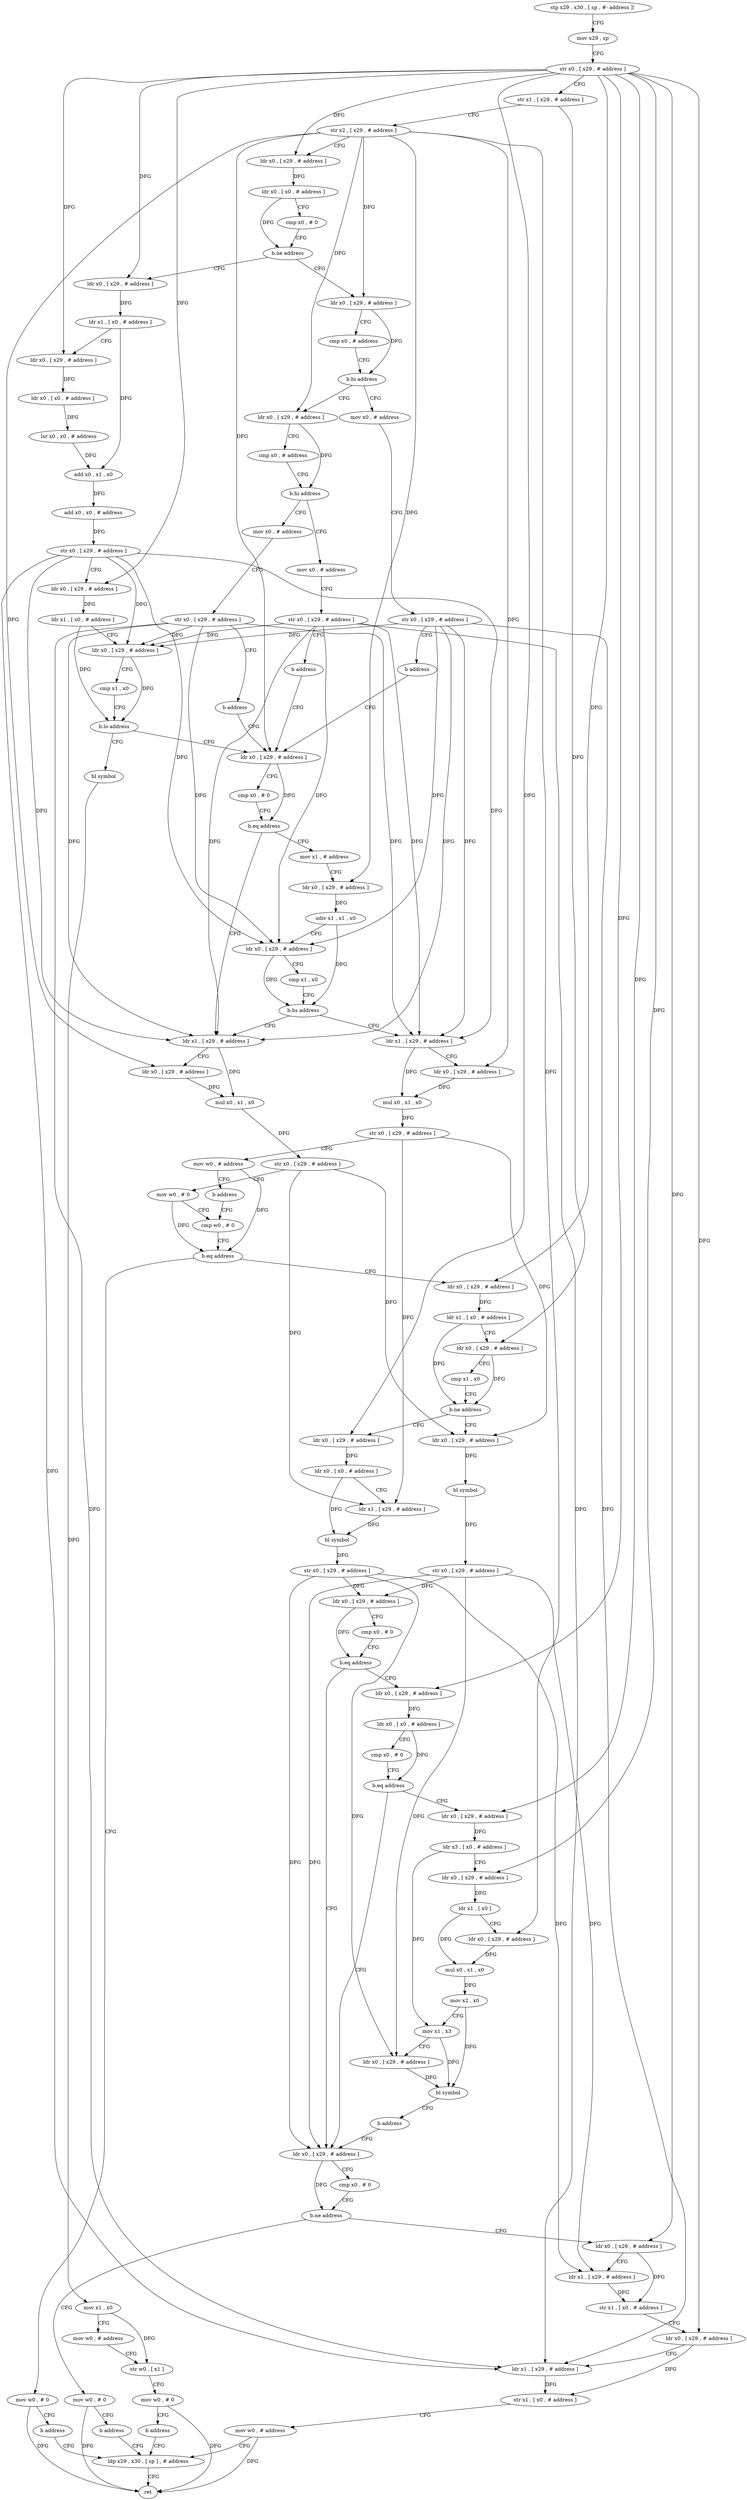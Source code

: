 digraph "func" {
"4523168" [label = "stp x29 , x30 , [ sp , #- address ]!" ]
"4523172" [label = "mov x29 , sp" ]
"4523176" [label = "str x0 , [ x29 , # address ]" ]
"4523180" [label = "str x1 , [ x29 , # address ]" ]
"4523184" [label = "str x2 , [ x29 , # address ]" ]
"4523188" [label = "ldr x0 , [ x29 , # address ]" ]
"4523192" [label = "ldr x0 , [ x0 , # address ]" ]
"4523196" [label = "cmp x0 , # 0" ]
"4523200" [label = "b.ne address" ]
"4523264" [label = "ldr x0 , [ x29 , # address ]" ]
"4523204" [label = "ldr x0 , [ x29 , # address ]" ]
"4523268" [label = "ldr x1 , [ x0 , # address ]" ]
"4523272" [label = "ldr x0 , [ x29 , # address ]" ]
"4523276" [label = "ldr x0 , [ x0 , # address ]" ]
"4523280" [label = "lsr x0 , x0 , # address" ]
"4523284" [label = "add x0 , x1 , x0" ]
"4523288" [label = "add x0 , x0 , # address" ]
"4523292" [label = "str x0 , [ x29 , # address ]" ]
"4523296" [label = "ldr x0 , [ x29 , # address ]" ]
"4523300" [label = "ldr x1 , [ x0 , # address ]" ]
"4523304" [label = "ldr x0 , [ x29 , # address ]" ]
"4523308" [label = "cmp x1 , x0" ]
"4523312" [label = "b.lo address" ]
"4523340" [label = "ldr x0 , [ x29 , # address ]" ]
"4523316" [label = "bl symbol" ]
"4523208" [label = "cmp x0 , # address" ]
"4523212" [label = "b.hi address" ]
"4523228" [label = "ldr x0 , [ x29 , # address ]" ]
"4523216" [label = "mov x0 , # address" ]
"4523344" [label = "cmp x0 , # 0" ]
"4523348" [label = "b.eq address" ]
"4523400" [label = "ldr x1 , [ x29 , # address ]" ]
"4523352" [label = "mov x1 , # address" ]
"4523320" [label = "mov x1 , x0" ]
"4523324" [label = "mov w0 , # address" ]
"4523328" [label = "str w0 , [ x1 ]" ]
"4523332" [label = "mov w0 , # 0" ]
"4523336" [label = "b address" ]
"4523608" [label = "ldp x29 , x30 , [ sp ] , # address" ]
"4523232" [label = "cmp x0 , # address" ]
"4523236" [label = "b.hi address" ]
"4523252" [label = "mov x0 , # address" ]
"4523240" [label = "mov x0 , # address" ]
"4523220" [label = "str x0 , [ x29 , # address ]" ]
"4523224" [label = "b address" ]
"4523404" [label = "ldr x0 , [ x29 , # address ]" ]
"4523408" [label = "mul x0 , x1 , x0" ]
"4523412" [label = "str x0 , [ x29 , # address ]" ]
"4523416" [label = "mov w0 , # 0" ]
"4523420" [label = "cmp w0 , # 0" ]
"4523356" [label = "ldr x0 , [ x29 , # address ]" ]
"4523360" [label = "udiv x1 , x1 , x0" ]
"4523364" [label = "ldr x0 , [ x29 , # address ]" ]
"4523368" [label = "cmp x1 , x0" ]
"4523372" [label = "b.hs address" ]
"4523376" [label = "ldr x1 , [ x29 , # address ]" ]
"4523612" [label = "ret" ]
"4523256" [label = "str x0 , [ x29 , # address ]" ]
"4523260" [label = "b address" ]
"4523244" [label = "str x0 , [ x29 , # address ]" ]
"4523248" [label = "b address" ]
"4523436" [label = "ldr x0 , [ x29 , # address ]" ]
"4523440" [label = "ldr x1 , [ x0 , # address ]" ]
"4523444" [label = "ldr x0 , [ x29 , # address ]" ]
"4523448" [label = "cmp x1 , x0" ]
"4523452" [label = "b.ne address" ]
"4523540" [label = "ldr x0 , [ x29 , # address ]" ]
"4523456" [label = "ldr x0 , [ x29 , # address ]" ]
"4523428" [label = "mov w0 , # 0" ]
"4523432" [label = "b address" ]
"4523380" [label = "ldr x0 , [ x29 , # address ]" ]
"4523384" [label = "mul x0 , x1 , x0" ]
"4523388" [label = "str x0 , [ x29 , # address ]" ]
"4523392" [label = "mov w0 , # address" ]
"4523396" [label = "b address" ]
"4523544" [label = "ldr x0 , [ x0 , # address ]" ]
"4523548" [label = "ldr x1 , [ x29 , # address ]" ]
"4523552" [label = "bl symbol" ]
"4523556" [label = "str x0 , [ x29 , # address ]" ]
"4523560" [label = "ldr x0 , [ x29 , # address ]" ]
"4523460" [label = "bl symbol" ]
"4523464" [label = "str x0 , [ x29 , # address ]" ]
"4523468" [label = "ldr x0 , [ x29 , # address ]" ]
"4523472" [label = "cmp x0 , # 0" ]
"4523476" [label = "b.eq address" ]
"4523480" [label = "ldr x0 , [ x29 , # address ]" ]
"4523424" [label = "b.eq address" ]
"4523580" [label = "ldr x0 , [ x29 , # address ]" ]
"4523584" [label = "ldr x1 , [ x29 , # address ]" ]
"4523588" [label = "str x1 , [ x0 , # address ]" ]
"4523592" [label = "ldr x0 , [ x29 , # address ]" ]
"4523596" [label = "ldr x1 , [ x29 , # address ]" ]
"4523600" [label = "str x1 , [ x0 , # address ]" ]
"4523604" [label = "mov w0 , # address" ]
"4523572" [label = "mov w0 , # 0" ]
"4523576" [label = "b address" ]
"4523564" [label = "cmp x0 , # 0" ]
"4523568" [label = "b.ne address" ]
"4523484" [label = "ldr x0 , [ x0 , # address ]" ]
"4523488" [label = "cmp x0 , # 0" ]
"4523492" [label = "b.eq address" ]
"4523496" [label = "ldr x0 , [ x29 , # address ]" ]
"4523500" [label = "ldr x3 , [ x0 , # address ]" ]
"4523504" [label = "ldr x0 , [ x29 , # address ]" ]
"4523508" [label = "ldr x1 , [ x0 ]" ]
"4523512" [label = "ldr x0 , [ x29 , # address ]" ]
"4523516" [label = "mul x0 , x1 , x0" ]
"4523520" [label = "mov x2 , x0" ]
"4523524" [label = "mov x1 , x3" ]
"4523528" [label = "ldr x0 , [ x29 , # address ]" ]
"4523532" [label = "bl symbol" ]
"4523536" [label = "b address" ]
"4523168" -> "4523172" [ label = "CFG" ]
"4523172" -> "4523176" [ label = "CFG" ]
"4523176" -> "4523180" [ label = "CFG" ]
"4523176" -> "4523188" [ label = "DFG" ]
"4523176" -> "4523264" [ label = "DFG" ]
"4523176" -> "4523272" [ label = "DFG" ]
"4523176" -> "4523296" [ label = "DFG" ]
"4523176" -> "4523436" [ label = "DFG" ]
"4523176" -> "4523540" [ label = "DFG" ]
"4523176" -> "4523480" [ label = "DFG" ]
"4523176" -> "4523580" [ label = "DFG" ]
"4523176" -> "4523592" [ label = "DFG" ]
"4523176" -> "4523496" [ label = "DFG" ]
"4523176" -> "4523504" [ label = "DFG" ]
"4523180" -> "4523184" [ label = "CFG" ]
"4523180" -> "4523444" [ label = "DFG" ]
"4523184" -> "4523188" [ label = "CFG" ]
"4523184" -> "4523204" [ label = "DFG" ]
"4523184" -> "4523340" [ label = "DFG" ]
"4523184" -> "4523228" [ label = "DFG" ]
"4523184" -> "4523404" [ label = "DFG" ]
"4523184" -> "4523356" [ label = "DFG" ]
"4523184" -> "4523380" [ label = "DFG" ]
"4523184" -> "4523512" [ label = "DFG" ]
"4523188" -> "4523192" [ label = "DFG" ]
"4523192" -> "4523196" [ label = "CFG" ]
"4523192" -> "4523200" [ label = "DFG" ]
"4523196" -> "4523200" [ label = "CFG" ]
"4523200" -> "4523264" [ label = "CFG" ]
"4523200" -> "4523204" [ label = "CFG" ]
"4523264" -> "4523268" [ label = "DFG" ]
"4523204" -> "4523208" [ label = "CFG" ]
"4523204" -> "4523212" [ label = "DFG" ]
"4523268" -> "4523272" [ label = "CFG" ]
"4523268" -> "4523284" [ label = "DFG" ]
"4523272" -> "4523276" [ label = "DFG" ]
"4523276" -> "4523280" [ label = "DFG" ]
"4523280" -> "4523284" [ label = "DFG" ]
"4523284" -> "4523288" [ label = "DFG" ]
"4523288" -> "4523292" [ label = "DFG" ]
"4523292" -> "4523296" [ label = "CFG" ]
"4523292" -> "4523304" [ label = "DFG" ]
"4523292" -> "4523400" [ label = "DFG" ]
"4523292" -> "4523364" [ label = "DFG" ]
"4523292" -> "4523376" [ label = "DFG" ]
"4523292" -> "4523596" [ label = "DFG" ]
"4523296" -> "4523300" [ label = "DFG" ]
"4523300" -> "4523304" [ label = "CFG" ]
"4523300" -> "4523312" [ label = "DFG" ]
"4523304" -> "4523308" [ label = "CFG" ]
"4523304" -> "4523312" [ label = "DFG" ]
"4523308" -> "4523312" [ label = "CFG" ]
"4523312" -> "4523340" [ label = "CFG" ]
"4523312" -> "4523316" [ label = "CFG" ]
"4523340" -> "4523344" [ label = "CFG" ]
"4523340" -> "4523348" [ label = "DFG" ]
"4523316" -> "4523320" [ label = "DFG" ]
"4523208" -> "4523212" [ label = "CFG" ]
"4523212" -> "4523228" [ label = "CFG" ]
"4523212" -> "4523216" [ label = "CFG" ]
"4523228" -> "4523232" [ label = "CFG" ]
"4523228" -> "4523236" [ label = "DFG" ]
"4523216" -> "4523220" [ label = "CFG" ]
"4523344" -> "4523348" [ label = "CFG" ]
"4523348" -> "4523400" [ label = "CFG" ]
"4523348" -> "4523352" [ label = "CFG" ]
"4523400" -> "4523404" [ label = "CFG" ]
"4523400" -> "4523408" [ label = "DFG" ]
"4523352" -> "4523356" [ label = "CFG" ]
"4523320" -> "4523324" [ label = "CFG" ]
"4523320" -> "4523328" [ label = "DFG" ]
"4523324" -> "4523328" [ label = "CFG" ]
"4523328" -> "4523332" [ label = "CFG" ]
"4523332" -> "4523336" [ label = "CFG" ]
"4523332" -> "4523612" [ label = "DFG" ]
"4523336" -> "4523608" [ label = "CFG" ]
"4523608" -> "4523612" [ label = "CFG" ]
"4523232" -> "4523236" [ label = "CFG" ]
"4523236" -> "4523252" [ label = "CFG" ]
"4523236" -> "4523240" [ label = "CFG" ]
"4523252" -> "4523256" [ label = "CFG" ]
"4523240" -> "4523244" [ label = "CFG" ]
"4523220" -> "4523224" [ label = "CFG" ]
"4523220" -> "4523304" [ label = "DFG" ]
"4523220" -> "4523400" [ label = "DFG" ]
"4523220" -> "4523364" [ label = "DFG" ]
"4523220" -> "4523376" [ label = "DFG" ]
"4523220" -> "4523596" [ label = "DFG" ]
"4523224" -> "4523340" [ label = "CFG" ]
"4523404" -> "4523408" [ label = "DFG" ]
"4523408" -> "4523412" [ label = "DFG" ]
"4523412" -> "4523416" [ label = "CFG" ]
"4523412" -> "4523548" [ label = "DFG" ]
"4523412" -> "4523456" [ label = "DFG" ]
"4523416" -> "4523420" [ label = "CFG" ]
"4523416" -> "4523424" [ label = "DFG" ]
"4523420" -> "4523424" [ label = "CFG" ]
"4523356" -> "4523360" [ label = "DFG" ]
"4523360" -> "4523364" [ label = "CFG" ]
"4523360" -> "4523372" [ label = "DFG" ]
"4523364" -> "4523368" [ label = "CFG" ]
"4523364" -> "4523372" [ label = "DFG" ]
"4523368" -> "4523372" [ label = "CFG" ]
"4523372" -> "4523400" [ label = "CFG" ]
"4523372" -> "4523376" [ label = "CFG" ]
"4523376" -> "4523380" [ label = "CFG" ]
"4523376" -> "4523384" [ label = "DFG" ]
"4523256" -> "4523260" [ label = "CFG" ]
"4523256" -> "4523304" [ label = "DFG" ]
"4523256" -> "4523400" [ label = "DFG" ]
"4523256" -> "4523364" [ label = "DFG" ]
"4523256" -> "4523376" [ label = "DFG" ]
"4523256" -> "4523596" [ label = "DFG" ]
"4523260" -> "4523340" [ label = "CFG" ]
"4523244" -> "4523248" [ label = "CFG" ]
"4523244" -> "4523304" [ label = "DFG" ]
"4523244" -> "4523400" [ label = "DFG" ]
"4523244" -> "4523364" [ label = "DFG" ]
"4523244" -> "4523376" [ label = "DFG" ]
"4523244" -> "4523596" [ label = "DFG" ]
"4523248" -> "4523340" [ label = "CFG" ]
"4523436" -> "4523440" [ label = "DFG" ]
"4523440" -> "4523444" [ label = "CFG" ]
"4523440" -> "4523452" [ label = "DFG" ]
"4523444" -> "4523448" [ label = "CFG" ]
"4523444" -> "4523452" [ label = "DFG" ]
"4523448" -> "4523452" [ label = "CFG" ]
"4523452" -> "4523540" [ label = "CFG" ]
"4523452" -> "4523456" [ label = "CFG" ]
"4523540" -> "4523544" [ label = "DFG" ]
"4523456" -> "4523460" [ label = "DFG" ]
"4523428" -> "4523432" [ label = "CFG" ]
"4523428" -> "4523612" [ label = "DFG" ]
"4523432" -> "4523608" [ label = "CFG" ]
"4523380" -> "4523384" [ label = "DFG" ]
"4523384" -> "4523388" [ label = "DFG" ]
"4523388" -> "4523392" [ label = "CFG" ]
"4523388" -> "4523548" [ label = "DFG" ]
"4523388" -> "4523456" [ label = "DFG" ]
"4523392" -> "4523396" [ label = "CFG" ]
"4523392" -> "4523424" [ label = "DFG" ]
"4523396" -> "4523420" [ label = "CFG" ]
"4523544" -> "4523548" [ label = "CFG" ]
"4523544" -> "4523552" [ label = "DFG" ]
"4523548" -> "4523552" [ label = "DFG" ]
"4523552" -> "4523556" [ label = "DFG" ]
"4523556" -> "4523560" [ label = "DFG" ]
"4523556" -> "4523468" [ label = "DFG" ]
"4523556" -> "4523584" [ label = "DFG" ]
"4523556" -> "4523528" [ label = "DFG" ]
"4523560" -> "4523564" [ label = "CFG" ]
"4523560" -> "4523568" [ label = "DFG" ]
"4523460" -> "4523464" [ label = "DFG" ]
"4523464" -> "4523468" [ label = "DFG" ]
"4523464" -> "4523560" [ label = "DFG" ]
"4523464" -> "4523584" [ label = "DFG" ]
"4523464" -> "4523528" [ label = "DFG" ]
"4523468" -> "4523472" [ label = "CFG" ]
"4523468" -> "4523476" [ label = "DFG" ]
"4523472" -> "4523476" [ label = "CFG" ]
"4523476" -> "4523560" [ label = "CFG" ]
"4523476" -> "4523480" [ label = "CFG" ]
"4523480" -> "4523484" [ label = "DFG" ]
"4523424" -> "4523436" [ label = "CFG" ]
"4523424" -> "4523428" [ label = "CFG" ]
"4523580" -> "4523584" [ label = "CFG" ]
"4523580" -> "4523588" [ label = "DFG" ]
"4523584" -> "4523588" [ label = "DFG" ]
"4523588" -> "4523592" [ label = "CFG" ]
"4523592" -> "4523596" [ label = "CFG" ]
"4523592" -> "4523600" [ label = "DFG" ]
"4523596" -> "4523600" [ label = "DFG" ]
"4523600" -> "4523604" [ label = "CFG" ]
"4523604" -> "4523608" [ label = "CFG" ]
"4523604" -> "4523612" [ label = "DFG" ]
"4523572" -> "4523576" [ label = "CFG" ]
"4523572" -> "4523612" [ label = "DFG" ]
"4523576" -> "4523608" [ label = "CFG" ]
"4523564" -> "4523568" [ label = "CFG" ]
"4523568" -> "4523580" [ label = "CFG" ]
"4523568" -> "4523572" [ label = "CFG" ]
"4523484" -> "4523488" [ label = "CFG" ]
"4523484" -> "4523492" [ label = "DFG" ]
"4523488" -> "4523492" [ label = "CFG" ]
"4523492" -> "4523560" [ label = "CFG" ]
"4523492" -> "4523496" [ label = "CFG" ]
"4523496" -> "4523500" [ label = "DFG" ]
"4523500" -> "4523504" [ label = "CFG" ]
"4523500" -> "4523524" [ label = "DFG" ]
"4523504" -> "4523508" [ label = "DFG" ]
"4523508" -> "4523512" [ label = "CFG" ]
"4523508" -> "4523516" [ label = "DFG" ]
"4523512" -> "4523516" [ label = "DFG" ]
"4523516" -> "4523520" [ label = "DFG" ]
"4523520" -> "4523524" [ label = "CFG" ]
"4523520" -> "4523532" [ label = "DFG" ]
"4523524" -> "4523528" [ label = "CFG" ]
"4523524" -> "4523532" [ label = "DFG" ]
"4523528" -> "4523532" [ label = "DFG" ]
"4523532" -> "4523536" [ label = "CFG" ]
"4523536" -> "4523560" [ label = "CFG" ]
}

